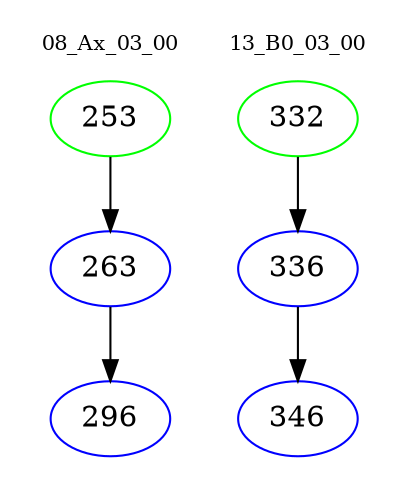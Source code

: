 digraph{
subgraph cluster_0 {
color = white
label = "08_Ax_03_00";
fontsize=10;
T0_253 [label="253", color="green"]
T0_253 -> T0_263 [color="black"]
T0_263 [label="263", color="blue"]
T0_263 -> T0_296 [color="black"]
T0_296 [label="296", color="blue"]
}
subgraph cluster_1 {
color = white
label = "13_B0_03_00";
fontsize=10;
T1_332 [label="332", color="green"]
T1_332 -> T1_336 [color="black"]
T1_336 [label="336", color="blue"]
T1_336 -> T1_346 [color="black"]
T1_346 [label="346", color="blue"]
}
}
